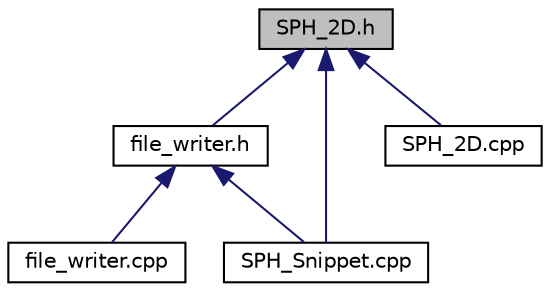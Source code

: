digraph "SPH_2D.h"
{
 // LATEX_PDF_SIZE
  edge [fontname="Helvetica",fontsize="10",labelfontname="Helvetica",labelfontsize="10"];
  node [fontname="Helvetica",fontsize="10",shape=record];
  Node1 [label="SPH_2D.h",height=0.2,width=0.4,color="black", fillcolor="grey75", style="filled", fontcolor="black",tooltip=" "];
  Node1 -> Node2 [dir="back",color="midnightblue",fontsize="10",style="solid",fontname="Helvetica"];
  Node2 [label="file_writer.h",height=0.2,width=0.4,color="black", fillcolor="white", style="filled",URL="$file__writer_8h.html",tooltip=" "];
  Node2 -> Node3 [dir="back",color="midnightblue",fontsize="10",style="solid",fontname="Helvetica"];
  Node3 [label="file_writer.cpp",height=0.2,width=0.4,color="black", fillcolor="white", style="filled",URL="$file__writer_8cpp.html",tooltip=" "];
  Node2 -> Node4 [dir="back",color="midnightblue",fontsize="10",style="solid",fontname="Helvetica"];
  Node4 [label="SPH_Snippet.cpp",height=0.2,width=0.4,color="black", fillcolor="white", style="filled",URL="$_s_p_h___snippet_8cpp.html",tooltip=" "];
  Node1 -> Node5 [dir="back",color="midnightblue",fontsize="10",style="solid",fontname="Helvetica"];
  Node5 [label="SPH_2D.cpp",height=0.2,width=0.4,color="black", fillcolor="white", style="filled",URL="$_s_p_h__2_d_8cpp.html",tooltip=" "];
  Node1 -> Node4 [dir="back",color="midnightblue",fontsize="10",style="solid",fontname="Helvetica"];
}
